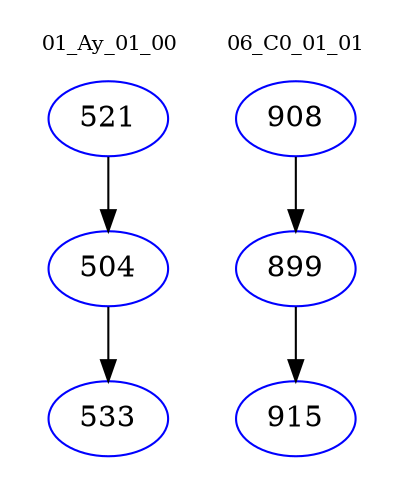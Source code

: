 digraph{
subgraph cluster_0 {
color = white
label = "01_Ay_01_00";
fontsize=10;
T0_521 [label="521", color="blue"]
T0_521 -> T0_504 [color="black"]
T0_504 [label="504", color="blue"]
T0_504 -> T0_533 [color="black"]
T0_533 [label="533", color="blue"]
}
subgraph cluster_1 {
color = white
label = "06_C0_01_01";
fontsize=10;
T1_908 [label="908", color="blue"]
T1_908 -> T1_899 [color="black"]
T1_899 [label="899", color="blue"]
T1_899 -> T1_915 [color="black"]
T1_915 [label="915", color="blue"]
}
}
